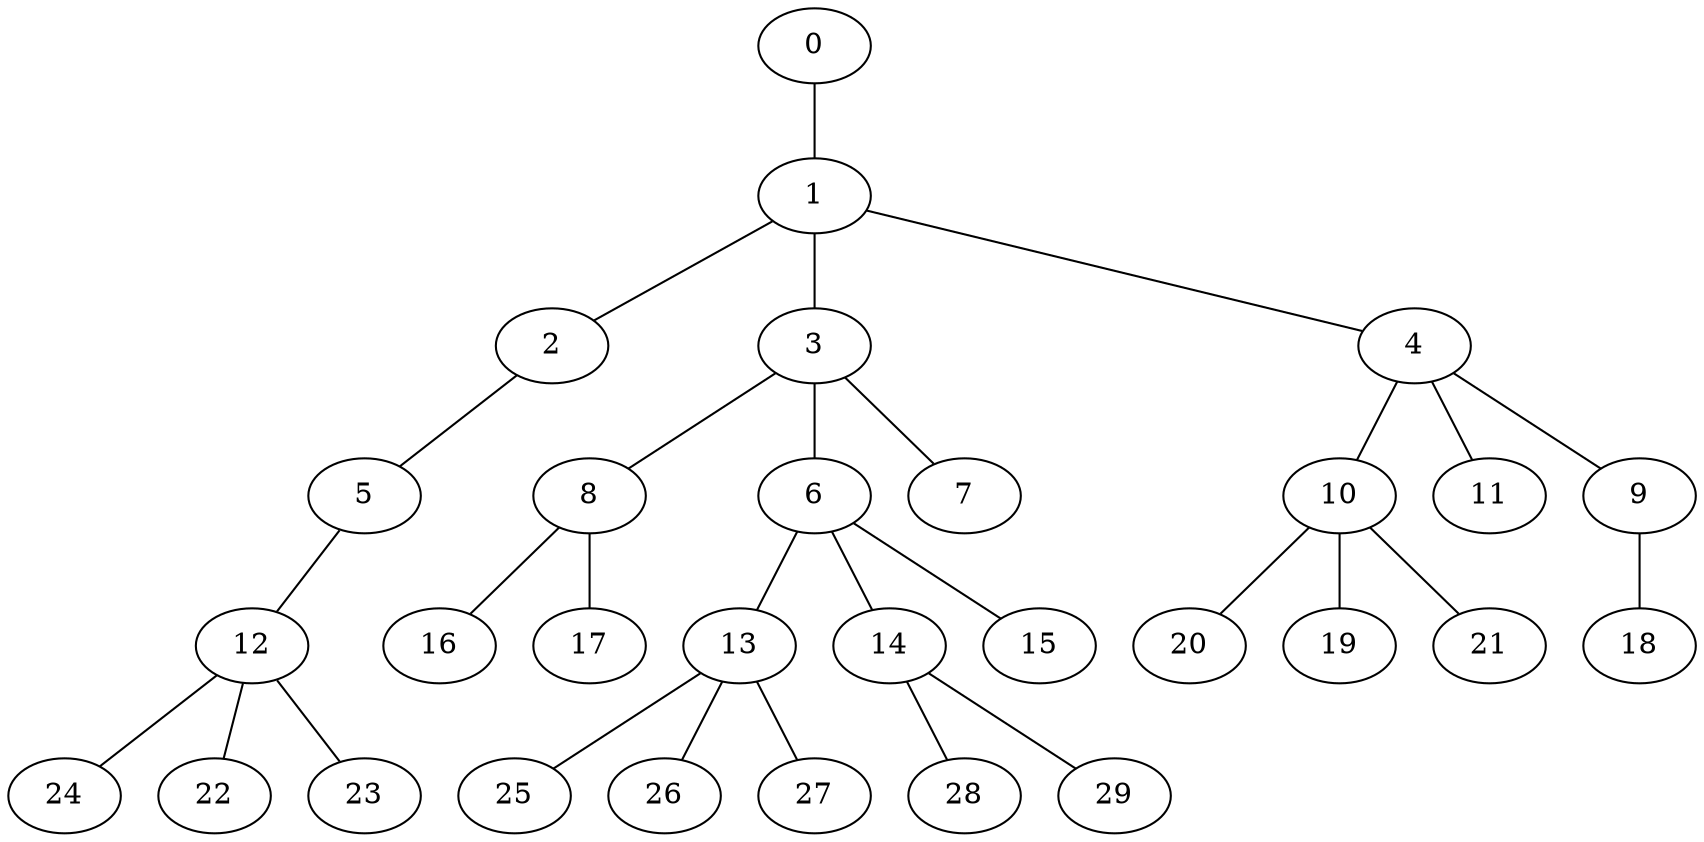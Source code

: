 
graph graphname {
    0 -- 1
1 -- 2
1 -- 3
1 -- 4
2 -- 5
3 -- 8
3 -- 6
3 -- 7
4 -- 10
4 -- 11
4 -- 9
5 -- 12
6 -- 13
6 -- 14
6 -- 15
8 -- 16
8 -- 17
9 -- 18
10 -- 20
10 -- 19
10 -- 21
12 -- 24
12 -- 22
12 -- 23
13 -- 25
13 -- 26
13 -- 27
14 -- 28
14 -- 29

}
